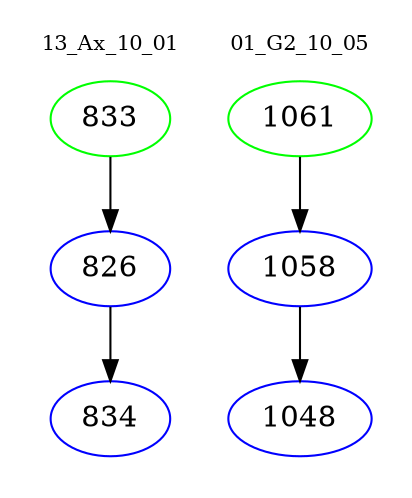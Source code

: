 digraph{
subgraph cluster_0 {
color = white
label = "13_Ax_10_01";
fontsize=10;
T0_833 [label="833", color="green"]
T0_833 -> T0_826 [color="black"]
T0_826 [label="826", color="blue"]
T0_826 -> T0_834 [color="black"]
T0_834 [label="834", color="blue"]
}
subgraph cluster_1 {
color = white
label = "01_G2_10_05";
fontsize=10;
T1_1061 [label="1061", color="green"]
T1_1061 -> T1_1058 [color="black"]
T1_1058 [label="1058", color="blue"]
T1_1058 -> T1_1048 [color="black"]
T1_1048 [label="1048", color="blue"]
}
}
